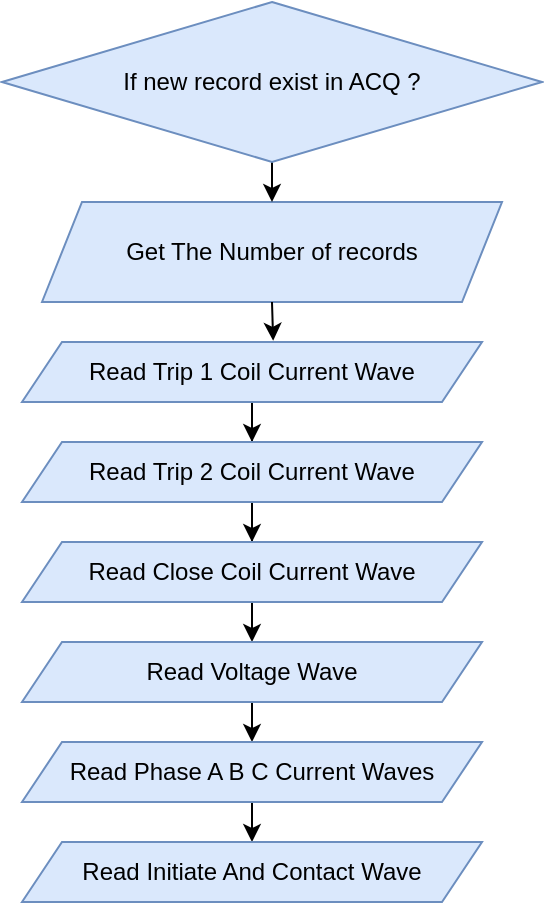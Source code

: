<mxfile version="26.0.4">
  <diagram name="Page-1" id="e5sE7jgMJM4nQPkcs3wu">
    <mxGraphModel dx="1036" dy="606" grid="1" gridSize="10" guides="1" tooltips="1" connect="1" arrows="1" fold="1" page="1" pageScale="1" pageWidth="850" pageHeight="1100" math="0" shadow="0">
      <root>
        <mxCell id="0" />
        <mxCell id="1" parent="0" />
        <mxCell id="sfpw1DJitC0pyUbAKJhk-1" value="Get The Number of records" style="shape=parallelogram;perimeter=parallelogramPerimeter;whiteSpace=wrap;html=1;fixedSize=1;fillColor=#dae8fc;strokeColor=#6c8ebf;" vertex="1" parent="1">
          <mxGeometry x="270" y="170" width="230" height="50" as="geometry" />
        </mxCell>
        <mxCell id="sfpw1DJitC0pyUbAKJhk-19" style="edgeStyle=orthogonalEdgeStyle;rounded=0;orthogonalLoop=1;jettySize=auto;html=1;exitX=0.5;exitY=1;exitDx=0;exitDy=0;entryX=0.5;entryY=0;entryDx=0;entryDy=0;" edge="1" parent="1" source="sfpw1DJitC0pyUbAKJhk-10" target="sfpw1DJitC0pyUbAKJhk-1">
          <mxGeometry relative="1" as="geometry" />
        </mxCell>
        <mxCell id="sfpw1DJitC0pyUbAKJhk-10" value="If new record exist in ACQ ?" style="rhombus;whiteSpace=wrap;html=1;fillColor=#dae8fc;strokeColor=#6c8ebf;" vertex="1" parent="1">
          <mxGeometry x="250" y="70" width="270" height="80" as="geometry" />
        </mxCell>
        <mxCell id="sfpw1DJitC0pyUbAKJhk-15" style="edgeStyle=orthogonalEdgeStyle;rounded=0;orthogonalLoop=1;jettySize=auto;html=1;exitX=0.5;exitY=1;exitDx=0;exitDy=0;" edge="1" parent="1" source="sfpw1DJitC0pyUbAKJhk-12" target="sfpw1DJitC0pyUbAKJhk-14">
          <mxGeometry relative="1" as="geometry" />
        </mxCell>
        <mxCell id="sfpw1DJitC0pyUbAKJhk-12" value="Read Trip 1 Coil Current Wave" style="shape=parallelogram;perimeter=parallelogramPerimeter;whiteSpace=wrap;html=1;fixedSize=1;fillColor=#dae8fc;strokeColor=#6c8ebf;" vertex="1" parent="1">
          <mxGeometry x="260" y="240" width="230" height="30" as="geometry" />
        </mxCell>
        <mxCell id="sfpw1DJitC0pyUbAKJhk-13" style="edgeStyle=orthogonalEdgeStyle;rounded=0;orthogonalLoop=1;jettySize=auto;html=1;exitX=0.5;exitY=1;exitDx=0;exitDy=0;entryX=0.546;entryY=-0.02;entryDx=0;entryDy=0;entryPerimeter=0;" edge="1" parent="1" source="sfpw1DJitC0pyUbAKJhk-1" target="sfpw1DJitC0pyUbAKJhk-12">
          <mxGeometry relative="1" as="geometry" />
        </mxCell>
        <mxCell id="sfpw1DJitC0pyUbAKJhk-17" style="edgeStyle=orthogonalEdgeStyle;rounded=0;orthogonalLoop=1;jettySize=auto;html=1;exitX=0.5;exitY=1;exitDx=0;exitDy=0;" edge="1" parent="1" source="sfpw1DJitC0pyUbAKJhk-14" target="sfpw1DJitC0pyUbAKJhk-16">
          <mxGeometry relative="1" as="geometry" />
        </mxCell>
        <mxCell id="sfpw1DJitC0pyUbAKJhk-14" value="Read Trip 2 Coil Current Wave" style="shape=parallelogram;perimeter=parallelogramPerimeter;whiteSpace=wrap;html=1;fixedSize=1;fillColor=#dae8fc;strokeColor=#6c8ebf;" vertex="1" parent="1">
          <mxGeometry x="260" y="290" width="230" height="30" as="geometry" />
        </mxCell>
        <mxCell id="sfpw1DJitC0pyUbAKJhk-21" style="edgeStyle=orthogonalEdgeStyle;rounded=0;orthogonalLoop=1;jettySize=auto;html=1;exitX=0.5;exitY=1;exitDx=0;exitDy=0;entryX=0.5;entryY=0;entryDx=0;entryDy=0;" edge="1" parent="1" source="sfpw1DJitC0pyUbAKJhk-16" target="sfpw1DJitC0pyUbAKJhk-20">
          <mxGeometry relative="1" as="geometry" />
        </mxCell>
        <mxCell id="sfpw1DJitC0pyUbAKJhk-16" value="Read Close Coil Current Wave" style="shape=parallelogram;perimeter=parallelogramPerimeter;whiteSpace=wrap;html=1;fixedSize=1;fillColor=#dae8fc;strokeColor=#6c8ebf;" vertex="1" parent="1">
          <mxGeometry x="260" y="340" width="230" height="30" as="geometry" />
        </mxCell>
        <mxCell id="sfpw1DJitC0pyUbAKJhk-23" style="edgeStyle=orthogonalEdgeStyle;rounded=0;orthogonalLoop=1;jettySize=auto;html=1;exitX=0.5;exitY=1;exitDx=0;exitDy=0;entryX=0.5;entryY=0;entryDx=0;entryDy=0;" edge="1" parent="1" source="sfpw1DJitC0pyUbAKJhk-20" target="sfpw1DJitC0pyUbAKJhk-22">
          <mxGeometry relative="1" as="geometry" />
        </mxCell>
        <mxCell id="sfpw1DJitC0pyUbAKJhk-20" value="Read Voltage Wave" style="shape=parallelogram;perimeter=parallelogramPerimeter;whiteSpace=wrap;html=1;fixedSize=1;fillColor=#dae8fc;strokeColor=#6c8ebf;" vertex="1" parent="1">
          <mxGeometry x="260" y="390" width="230" height="30" as="geometry" />
        </mxCell>
        <mxCell id="sfpw1DJitC0pyUbAKJhk-25" style="edgeStyle=orthogonalEdgeStyle;rounded=0;orthogonalLoop=1;jettySize=auto;html=1;exitX=0.5;exitY=1;exitDx=0;exitDy=0;entryX=0.5;entryY=0;entryDx=0;entryDy=0;" edge="1" parent="1" source="sfpw1DJitC0pyUbAKJhk-22" target="sfpw1DJitC0pyUbAKJhk-24">
          <mxGeometry relative="1" as="geometry" />
        </mxCell>
        <mxCell id="sfpw1DJitC0pyUbAKJhk-22" value="Read Phase A B C Current Waves" style="shape=parallelogram;perimeter=parallelogramPerimeter;whiteSpace=wrap;html=1;fixedSize=1;fillColor=#dae8fc;strokeColor=#6c8ebf;" vertex="1" parent="1">
          <mxGeometry x="260" y="440" width="230" height="30" as="geometry" />
        </mxCell>
        <mxCell id="sfpw1DJitC0pyUbAKJhk-24" value="Read Initiate And Contact Wave" style="shape=parallelogram;perimeter=parallelogramPerimeter;whiteSpace=wrap;html=1;fixedSize=1;fillColor=#dae8fc;strokeColor=#6c8ebf;" vertex="1" parent="1">
          <mxGeometry x="260" y="490" width="230" height="30" as="geometry" />
        </mxCell>
      </root>
    </mxGraphModel>
  </diagram>
</mxfile>
